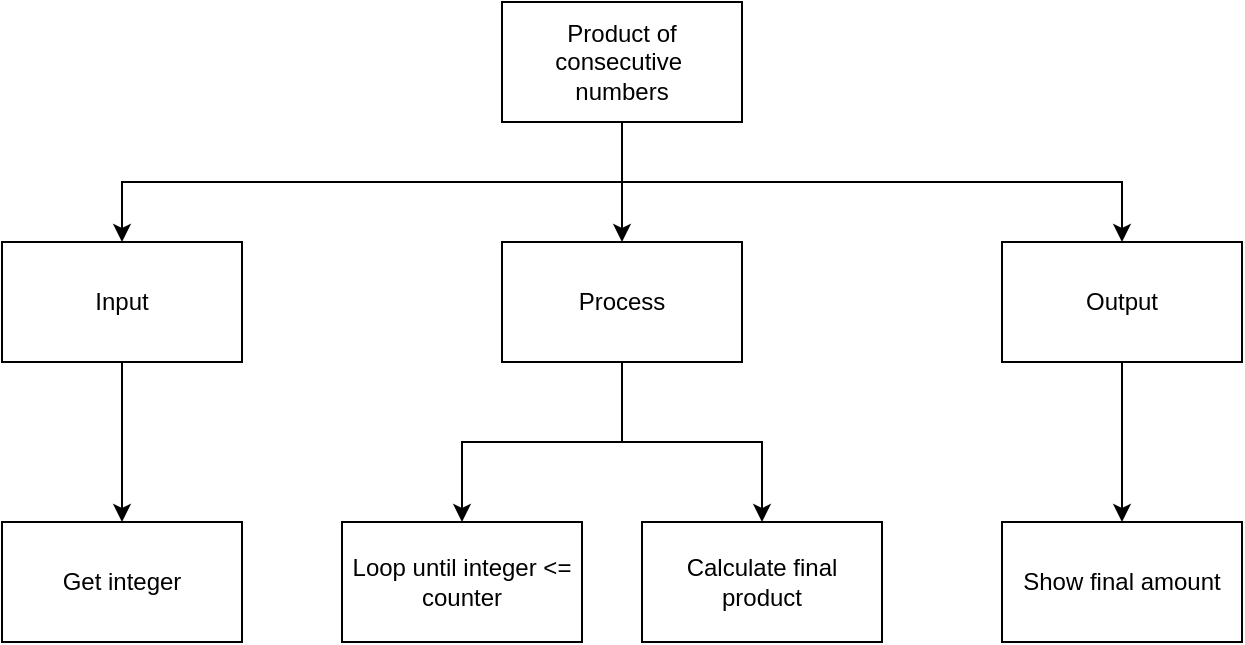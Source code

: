 <mxfile>
    <diagram id="1HLoRehzEspQ0v9AgA-q" name="Page-1">
        <mxGraphModel dx="1006" dy="728" grid="1" gridSize="10" guides="1" tooltips="1" connect="1" arrows="1" fold="1" page="1" pageScale="1" pageWidth="827" pageHeight="1169" math="0" shadow="0">
            <root>
                <mxCell id="0"/>
                <mxCell id="1" parent="0"/>
                <mxCell id="2" value="" style="edgeStyle=orthogonalEdgeStyle;html=1;" edge="1" parent="1" source="3" target="12">
                    <mxGeometry relative="1" as="geometry"/>
                </mxCell>
                <mxCell id="3" value="Input" style="rounded=1;whiteSpace=wrap;html=1;" vertex="1" parent="1">
                    <mxGeometry x="520" y="260" width="120" height="60" as="geometry"/>
                </mxCell>
                <mxCell id="4" style="edgeStyle=none;html=1;" edge="1" parent="1" source="7" target="10">
                    <mxGeometry relative="1" as="geometry"/>
                </mxCell>
                <mxCell id="5" style="edgeStyle=orthogonalEdgeStyle;html=1;entryX=0.5;entryY=0;entryDx=0;entryDy=0;rounded=0;" edge="1" parent="1" source="7" target="3">
                    <mxGeometry relative="1" as="geometry">
                        <Array as="points">
                            <mxPoint x="830" y="230"/>
                            <mxPoint x="580" y="230"/>
                        </Array>
                    </mxGeometry>
                </mxCell>
                <mxCell id="6" style="edgeStyle=orthogonalEdgeStyle;html=1;rounded=0;" edge="1" parent="1" source="7" target="9">
                    <mxGeometry relative="1" as="geometry">
                        <Array as="points">
                            <mxPoint x="830" y="230"/>
                            <mxPoint x="1080" y="230"/>
                        </Array>
                    </mxGeometry>
                </mxCell>
                <mxCell id="7" value="Area and Perimeter" style="rounded=1;whiteSpace=wrap;html=1;" vertex="1" parent="1">
                    <mxGeometry x="770" y="140" width="120" height="60" as="geometry"/>
                </mxCell>
                <mxCell id="8" value="" style="edgeStyle=orthogonalEdgeStyle;html=1;" edge="1" parent="1" source="9" target="11">
                    <mxGeometry relative="1" as="geometry"/>
                </mxCell>
                <mxCell id="9" value="Output" style="rounded=1;whiteSpace=wrap;html=1;" vertex="1" parent="1">
                    <mxGeometry x="1020" y="260" width="120" height="60" as="geometry"/>
                </mxCell>
                <mxCell id="10" value="Process" style="rounded=1;whiteSpace=wrap;html=1;" vertex="1" parent="1">
                    <mxGeometry x="770" y="260" width="120" height="60" as="geometry"/>
                </mxCell>
                <mxCell id="11" value="" style="rounded=1;whiteSpace=wrap;html=1;" vertex="1" parent="1">
                    <mxGeometry x="1020" y="400" width="120" height="60" as="geometry"/>
                </mxCell>
                <mxCell id="12" value="" style="rounded=1;whiteSpace=wrap;html=1;" vertex="1" parent="1">
                    <mxGeometry x="520" y="400" width="120" height="60" as="geometry"/>
                </mxCell>
                <mxCell id="13" value="Get integer" style="rounded=0;whiteSpace=wrap;html=1;" vertex="1" parent="1">
                    <mxGeometry x="520" y="400" width="120" height="60" as="geometry"/>
                </mxCell>
                <mxCell id="14" value="Show final amount" style="rounded=0;whiteSpace=wrap;html=1;" vertex="1" parent="1">
                    <mxGeometry x="1020" y="400" width="120" height="60" as="geometry"/>
                </mxCell>
                <mxCell id="15" value="Input" style="rounded=0;whiteSpace=wrap;html=1;" vertex="1" parent="1">
                    <mxGeometry x="520" y="260" width="120" height="60" as="geometry"/>
                </mxCell>
                <mxCell id="16" style="edgeStyle=orthogonalEdgeStyle;rounded=0;html=1;entryX=0.5;entryY=0;entryDx=0;entryDy=0;" edge="1" parent="1" source="18" target="21">
                    <mxGeometry relative="1" as="geometry"/>
                </mxCell>
                <mxCell id="17" style="edgeStyle=orthogonalEdgeStyle;html=1;entryX=0.5;entryY=0;entryDx=0;entryDy=0;rounded=0;" edge="1" parent="1" source="18" target="22">
                    <mxGeometry relative="1" as="geometry"/>
                </mxCell>
                <mxCell id="18" value="Process" style="rounded=0;whiteSpace=wrap;html=1;" vertex="1" parent="1">
                    <mxGeometry x="770" y="260" width="120" height="60" as="geometry"/>
                </mxCell>
                <mxCell id="19" value="Output" style="rounded=0;whiteSpace=wrap;html=1;" vertex="1" parent="1">
                    <mxGeometry x="1020" y="260" width="120" height="60" as="geometry"/>
                </mxCell>
                <mxCell id="20" value="Product of consecutive&amp;nbsp;&lt;br&gt;numbers" style="rounded=0;whiteSpace=wrap;html=1;" vertex="1" parent="1">
                    <mxGeometry x="770" y="140" width="120" height="60" as="geometry"/>
                </mxCell>
                <mxCell id="21" value="Loop until integer &amp;lt;=&lt;br&gt;counter" style="rounded=0;whiteSpace=wrap;html=1;" vertex="1" parent="1">
                    <mxGeometry x="690" y="400" width="120" height="60" as="geometry"/>
                </mxCell>
                <mxCell id="22" value="Calculate final product" style="rounded=0;whiteSpace=wrap;html=1;" vertex="1" parent="1">
                    <mxGeometry x="840" y="400" width="120" height="60" as="geometry"/>
                </mxCell>
            </root>
        </mxGraphModel>
    </diagram>
</mxfile>